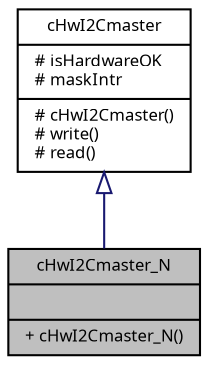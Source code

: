 digraph "cHwI2Cmaster_N"
{
  edge [fontname="Sans",fontsize="8",labelfontname="Sans",labelfontsize="8"];
  node [fontname="Sans",fontsize="8",shape=record];
  Node1 [label="{cHwI2Cmaster_N\n||+ cHwI2Cmaster_N()\l}",height=0.2,width=0.4,color="black", fillcolor="grey75", style="filled", fontcolor="black"];
  Node2 -> Node1 [dir="back",color="midnightblue",fontsize="8",style="solid",arrowtail="onormal",fontname="Sans"];
  Node2 [label="{cHwI2Cmaster\n|# isHardwareOK\l# maskIntr\l|# cHwI2Cmaster()\l# write()\l# read()\l}",height=0.2,width=0.4,color="black", fillcolor="white", style="filled",URL="$classc_hw_i2_cmaster.html",tooltip="Abstract class supporting the I2C hardware in master mode. "];
}
